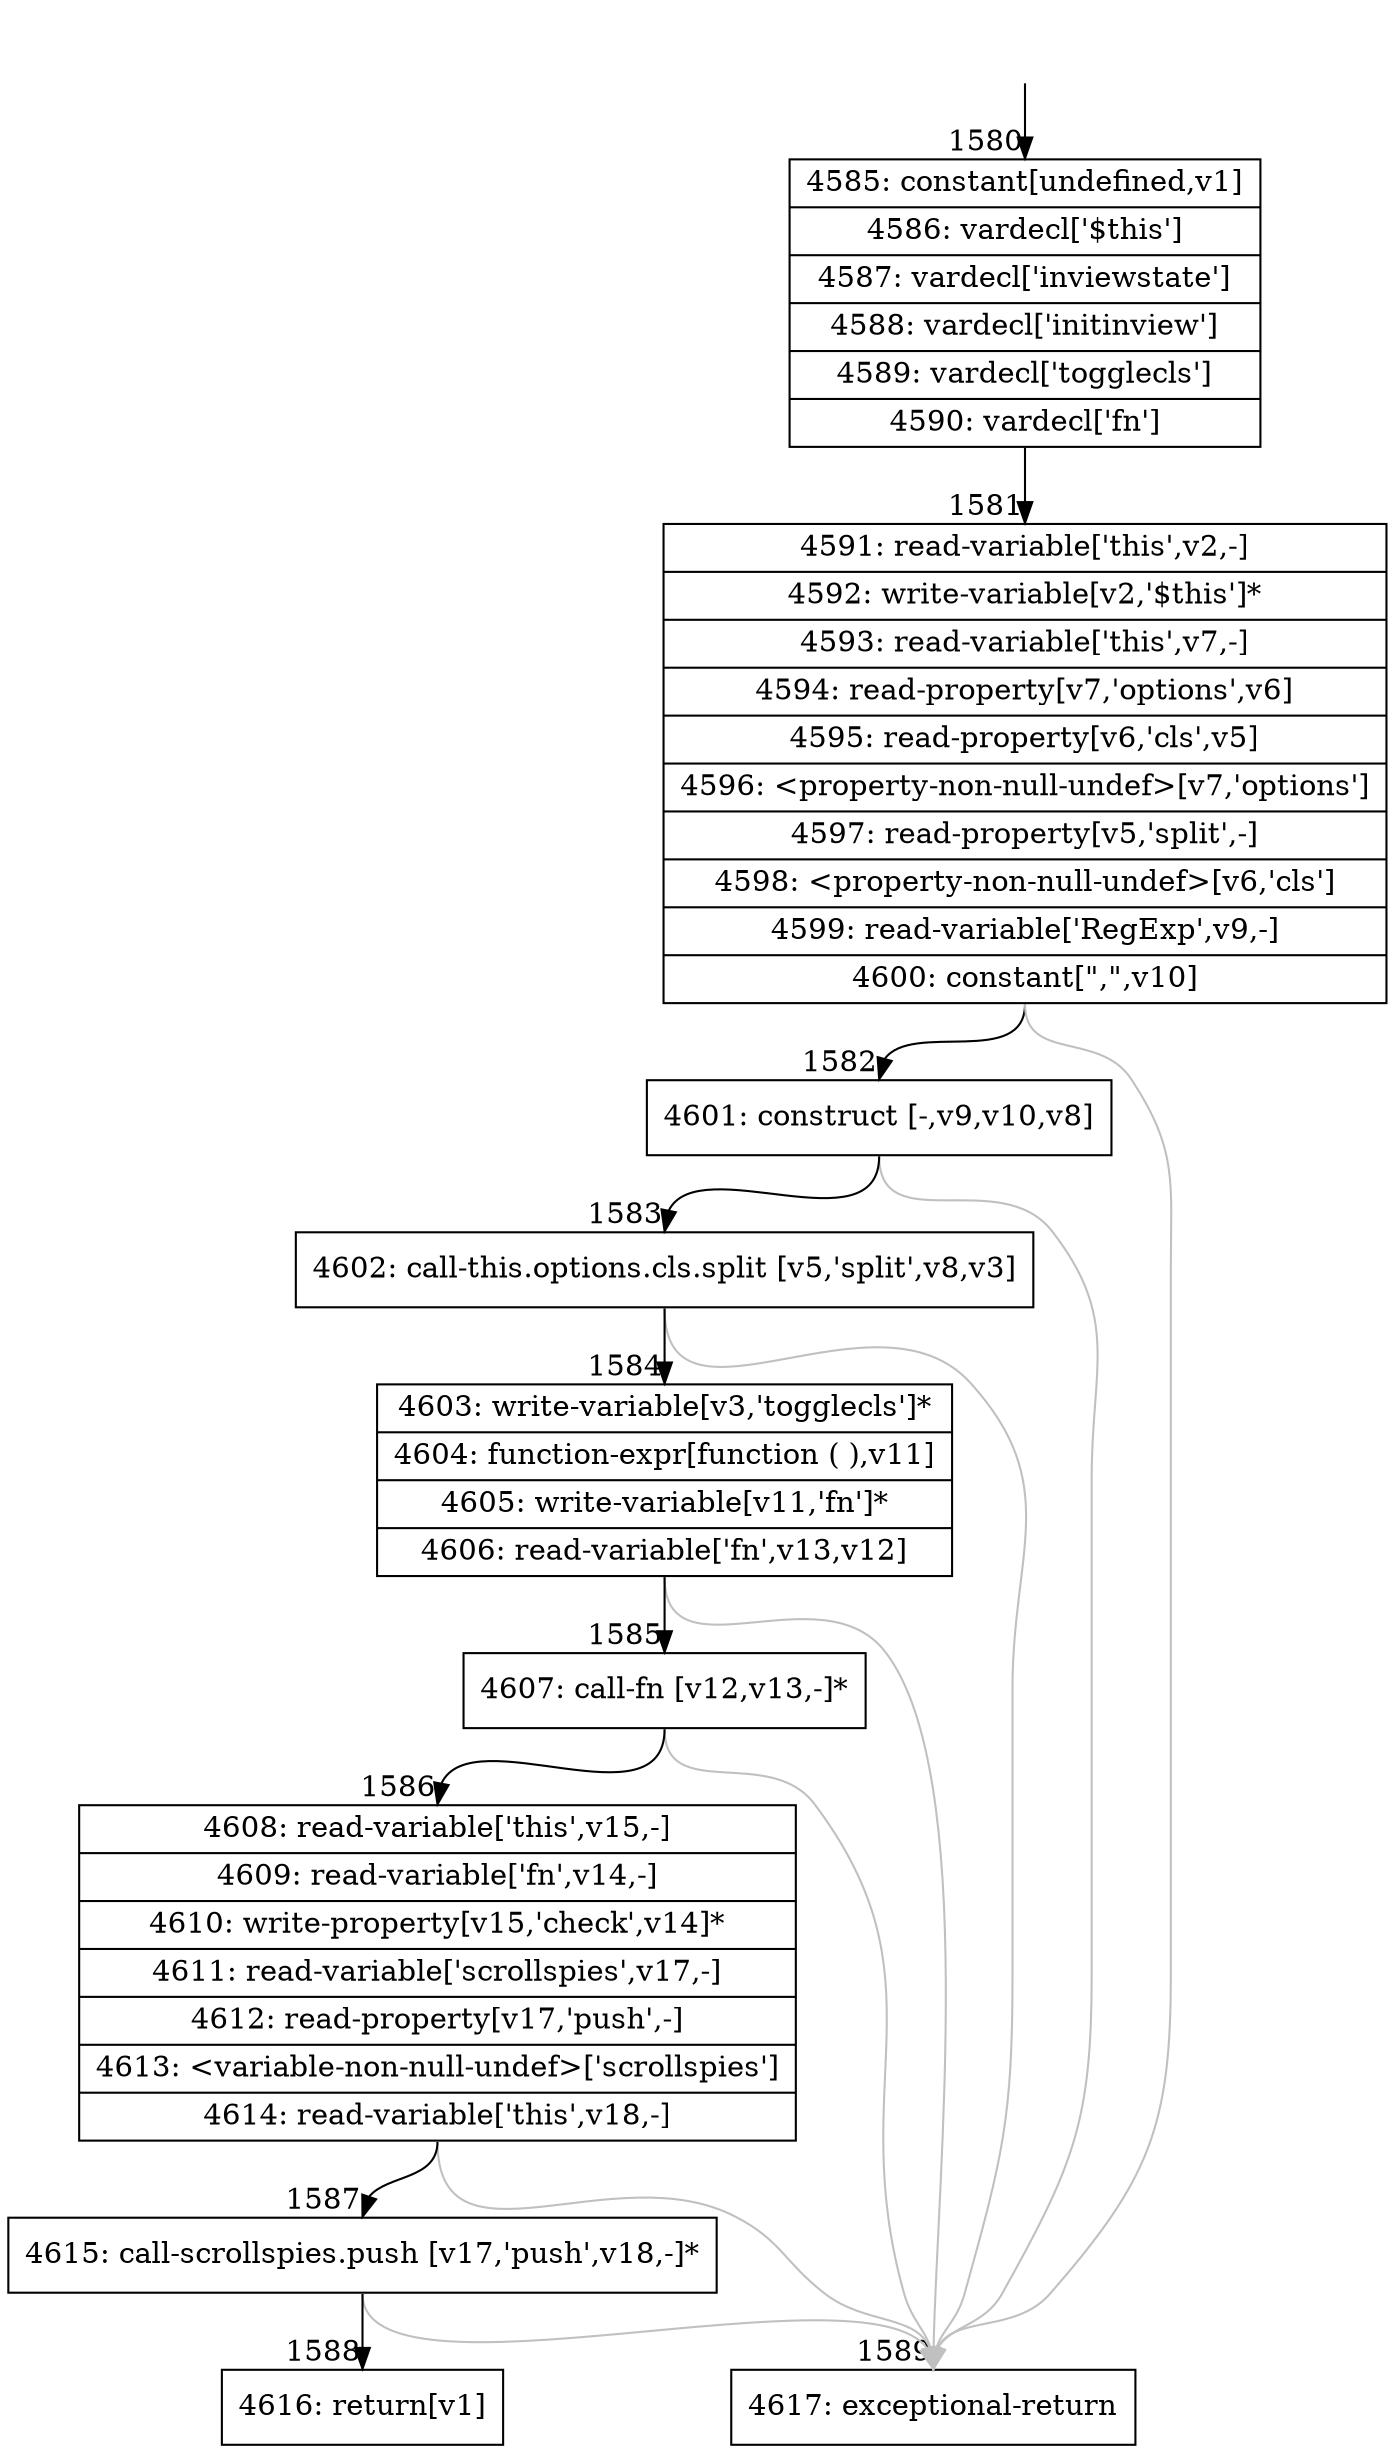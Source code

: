 digraph {
rankdir="TD"
BB_entry122[shape=none,label=""];
BB_entry122 -> BB1580 [tailport=s, headport=n, headlabel="    1580"]
BB1580 [shape=record label="{4585: constant[undefined,v1]|4586: vardecl['$this']|4587: vardecl['inviewstate']|4588: vardecl['initinview']|4589: vardecl['togglecls']|4590: vardecl['fn']}" ] 
BB1580 -> BB1581 [tailport=s, headport=n, headlabel="      1581"]
BB1581 [shape=record label="{4591: read-variable['this',v2,-]|4592: write-variable[v2,'$this']*|4593: read-variable['this',v7,-]|4594: read-property[v7,'options',v6]|4595: read-property[v6,'cls',v5]|4596: \<property-non-null-undef\>[v7,'options']|4597: read-property[v5,'split',-]|4598: \<property-non-null-undef\>[v6,'cls']|4599: read-variable['RegExp',v9,-]|4600: constant[\",\",v10]}" ] 
BB1581 -> BB1582 [tailport=s, headport=n, headlabel="      1582"]
BB1581 -> BB1589 [tailport=s, headport=n, color=gray, headlabel="      1589"]
BB1582 [shape=record label="{4601: construct [-,v9,v10,v8]}" ] 
BB1582 -> BB1583 [tailport=s, headport=n, headlabel="      1583"]
BB1582 -> BB1589 [tailport=s, headport=n, color=gray]
BB1583 [shape=record label="{4602: call-this.options.cls.split [v5,'split',v8,v3]}" ] 
BB1583 -> BB1584 [tailport=s, headport=n, headlabel="      1584"]
BB1583 -> BB1589 [tailport=s, headport=n, color=gray]
BB1584 [shape=record label="{4603: write-variable[v3,'togglecls']*|4604: function-expr[function ( ),v11]|4605: write-variable[v11,'fn']*|4606: read-variable['fn',v13,v12]}" ] 
BB1584 -> BB1585 [tailport=s, headport=n, headlabel="      1585"]
BB1584 -> BB1589 [tailport=s, headport=n, color=gray]
BB1585 [shape=record label="{4607: call-fn [v12,v13,-]*}" ] 
BB1585 -> BB1586 [tailport=s, headport=n, headlabel="      1586"]
BB1585 -> BB1589 [tailport=s, headport=n, color=gray]
BB1586 [shape=record label="{4608: read-variable['this',v15,-]|4609: read-variable['fn',v14,-]|4610: write-property[v15,'check',v14]*|4611: read-variable['scrollspies',v17,-]|4612: read-property[v17,'push',-]|4613: \<variable-non-null-undef\>['scrollspies']|4614: read-variable['this',v18,-]}" ] 
BB1586 -> BB1587 [tailport=s, headport=n, headlabel="      1587"]
BB1586 -> BB1589 [tailport=s, headport=n, color=gray]
BB1587 [shape=record label="{4615: call-scrollspies.push [v17,'push',v18,-]*}" ] 
BB1587 -> BB1588 [tailport=s, headport=n, headlabel="      1588"]
BB1587 -> BB1589 [tailport=s, headport=n, color=gray]
BB1588 [shape=record label="{4616: return[v1]}" ] 
BB1589 [shape=record label="{4617: exceptional-return}" ] 
//#$~ 1215
}
